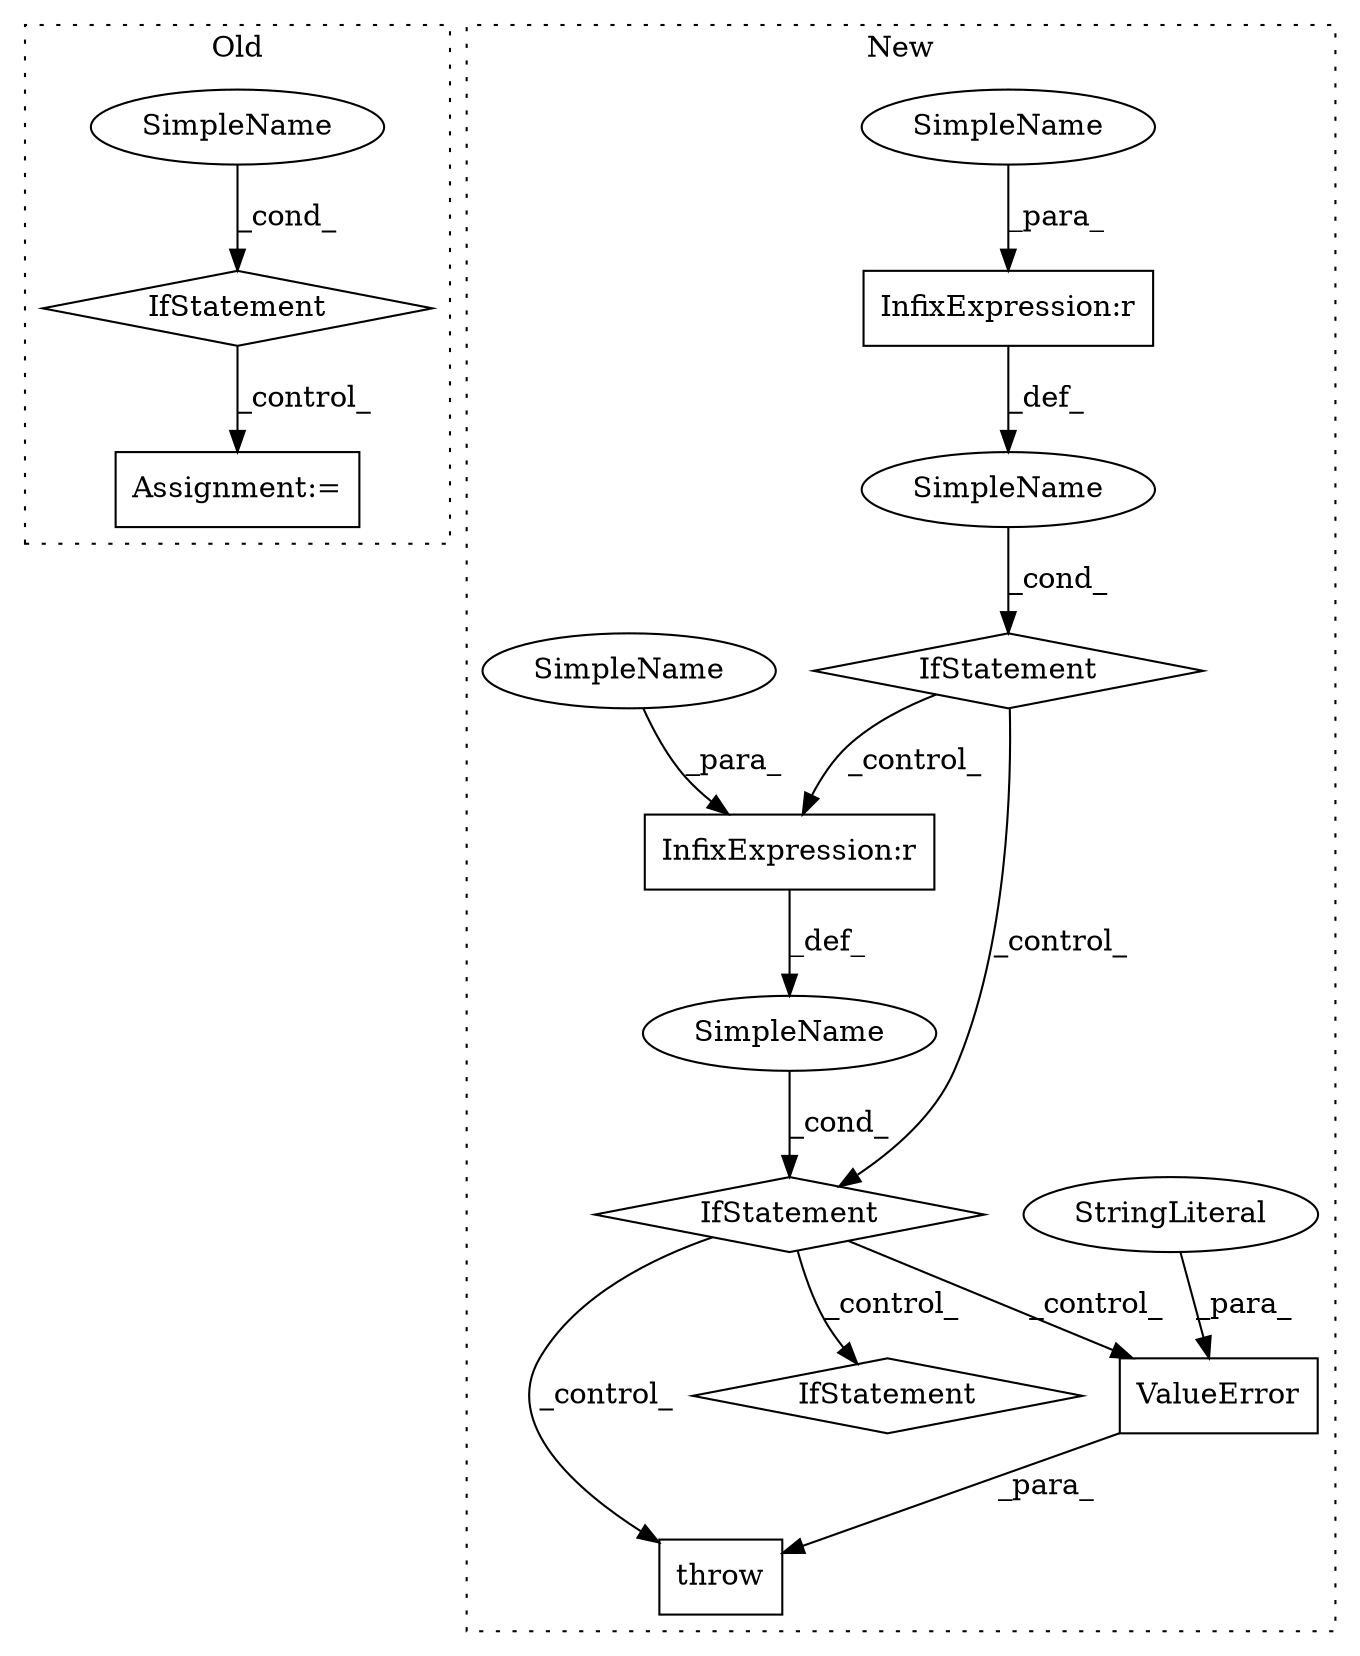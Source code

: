 digraph G {
subgraph cluster0 {
1 [label="IfStatement" a="25" s="4012,4052" l="4,2" shape="diamond"];
12 [label="SimpleName" a="42" s="" l="" shape="ellipse"];
13 [label="Assignment:=" a="7" s="4078" l="1" shape="box"];
label = "Old";
style="dotted";
}
subgraph cluster1 {
2 [label="ValueError" a="32" s="4853,4929" l="11,1" shape="box"];
3 [label="throw" a="53" s="4847" l="6" shape="box"];
4 [label="SimpleName" a="42" s="" l="" shape="ellipse"];
5 [label="IfStatement" a="25" s="4658,4686" l="4,2" shape="diamond"];
6 [label="InfixExpression:r" a="27" s="4678" l="4" shape="box"];
7 [label="StringLiteral" a="45" s="4864" l="65" shape="ellipse"];
8 [label="IfStatement" a="25" s="4526,4550" l="4,2" shape="diamond"];
9 [label="SimpleName" a="42" s="" l="" shape="ellipse"];
10 [label="InfixExpression:r" a="27" s="4542" l="4" shape="box"];
11 [label="IfStatement" a="25" s="4748" l="3" shape="diamond"];
14 [label="SimpleName" a="42" s="4546" l="4" shape="ellipse"];
15 [label="SimpleName" a="42" s="4682" l="4" shape="ellipse"];
label = "New";
style="dotted";
}
1 -> 13 [label="_control_"];
2 -> 3 [label="_para_"];
4 -> 5 [label="_cond_"];
5 -> 2 [label="_control_"];
5 -> 3 [label="_control_"];
5 -> 11 [label="_control_"];
6 -> 4 [label="_def_"];
7 -> 2 [label="_para_"];
8 -> 5 [label="_control_"];
8 -> 6 [label="_control_"];
9 -> 8 [label="_cond_"];
10 -> 9 [label="_def_"];
12 -> 1 [label="_cond_"];
14 -> 10 [label="_para_"];
15 -> 6 [label="_para_"];
}